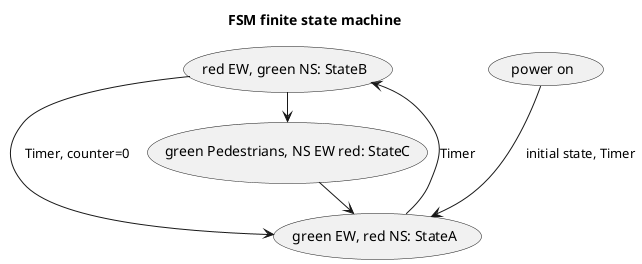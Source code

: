 @startuml
title FSM finite state machine
(power on) as ci
(green EW, red NS: StateA) as ew
(red EW, green NS: StateB) as ns
(green Pedestrians, NS EW red: StateC) as gp

ci--> ew: initial state, Timer
ew-->ns:Timer
ns->ew:Timer, counter=0
ns->gp:Timer, counter>0
gp->ew:Timer

@enduml
